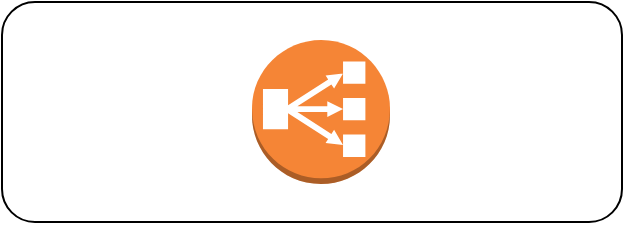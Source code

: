 <mxfile version="20.8.13" type="github">
  <diagram name="Page-1" id="MsND9GA0Fn4REQygRr0s">
    <mxGraphModel dx="794" dy="430" grid="1" gridSize="10" guides="1" tooltips="1" connect="1" arrows="1" fold="1" page="1" pageScale="1" pageWidth="827" pageHeight="1169" math="0" shadow="0">
      <root>
        <mxCell id="0" />
        <mxCell id="1" parent="0" />
        <mxCell id="d8mEfjlUiiWxCzADIsED-1" value="" style="rounded=1;whiteSpace=wrap;html=1;" vertex="1" parent="1">
          <mxGeometry x="220" y="80" width="310" height="110" as="geometry" />
        </mxCell>
        <mxCell id="d8mEfjlUiiWxCzADIsED-2" value="" style="outlineConnect=0;dashed=0;verticalLabelPosition=bottom;verticalAlign=top;align=center;html=1;shape=mxgraph.aws3.classic_load_balancer;fillColor=#F58536;gradientColor=none;" vertex="1" parent="1">
          <mxGeometry x="345" y="99" width="69" height="72" as="geometry" />
        </mxCell>
      </root>
    </mxGraphModel>
  </diagram>
</mxfile>

